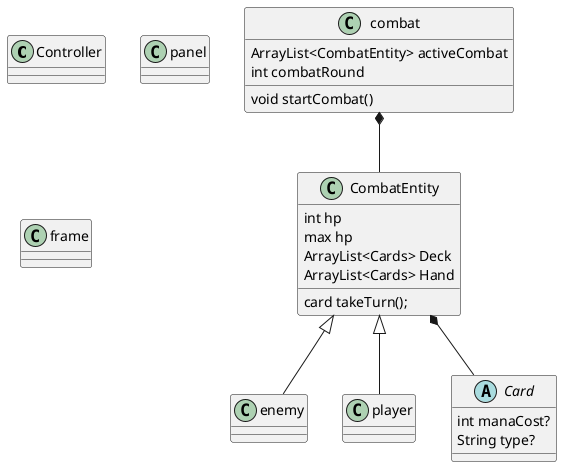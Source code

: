 @startuml
'https://plantuml.com/class-diagram

class Controller
class enemy
class player
class panel
class frame
class combat{
ArrayList<CombatEntity> activeCombat
int combatRound

void startCombat()


}

combat *-- CombatEntity

class CombatEntity {
int hp
max hp
ArrayList<Cards> Deck
ArrayList<Cards> Hand

card takeTurn();


}


CombatEntity<|--enemy
CombatEntity<|--player
CombatEntity*--Card




abstract class Card{
int manaCost?
String type?




}







@enduml
